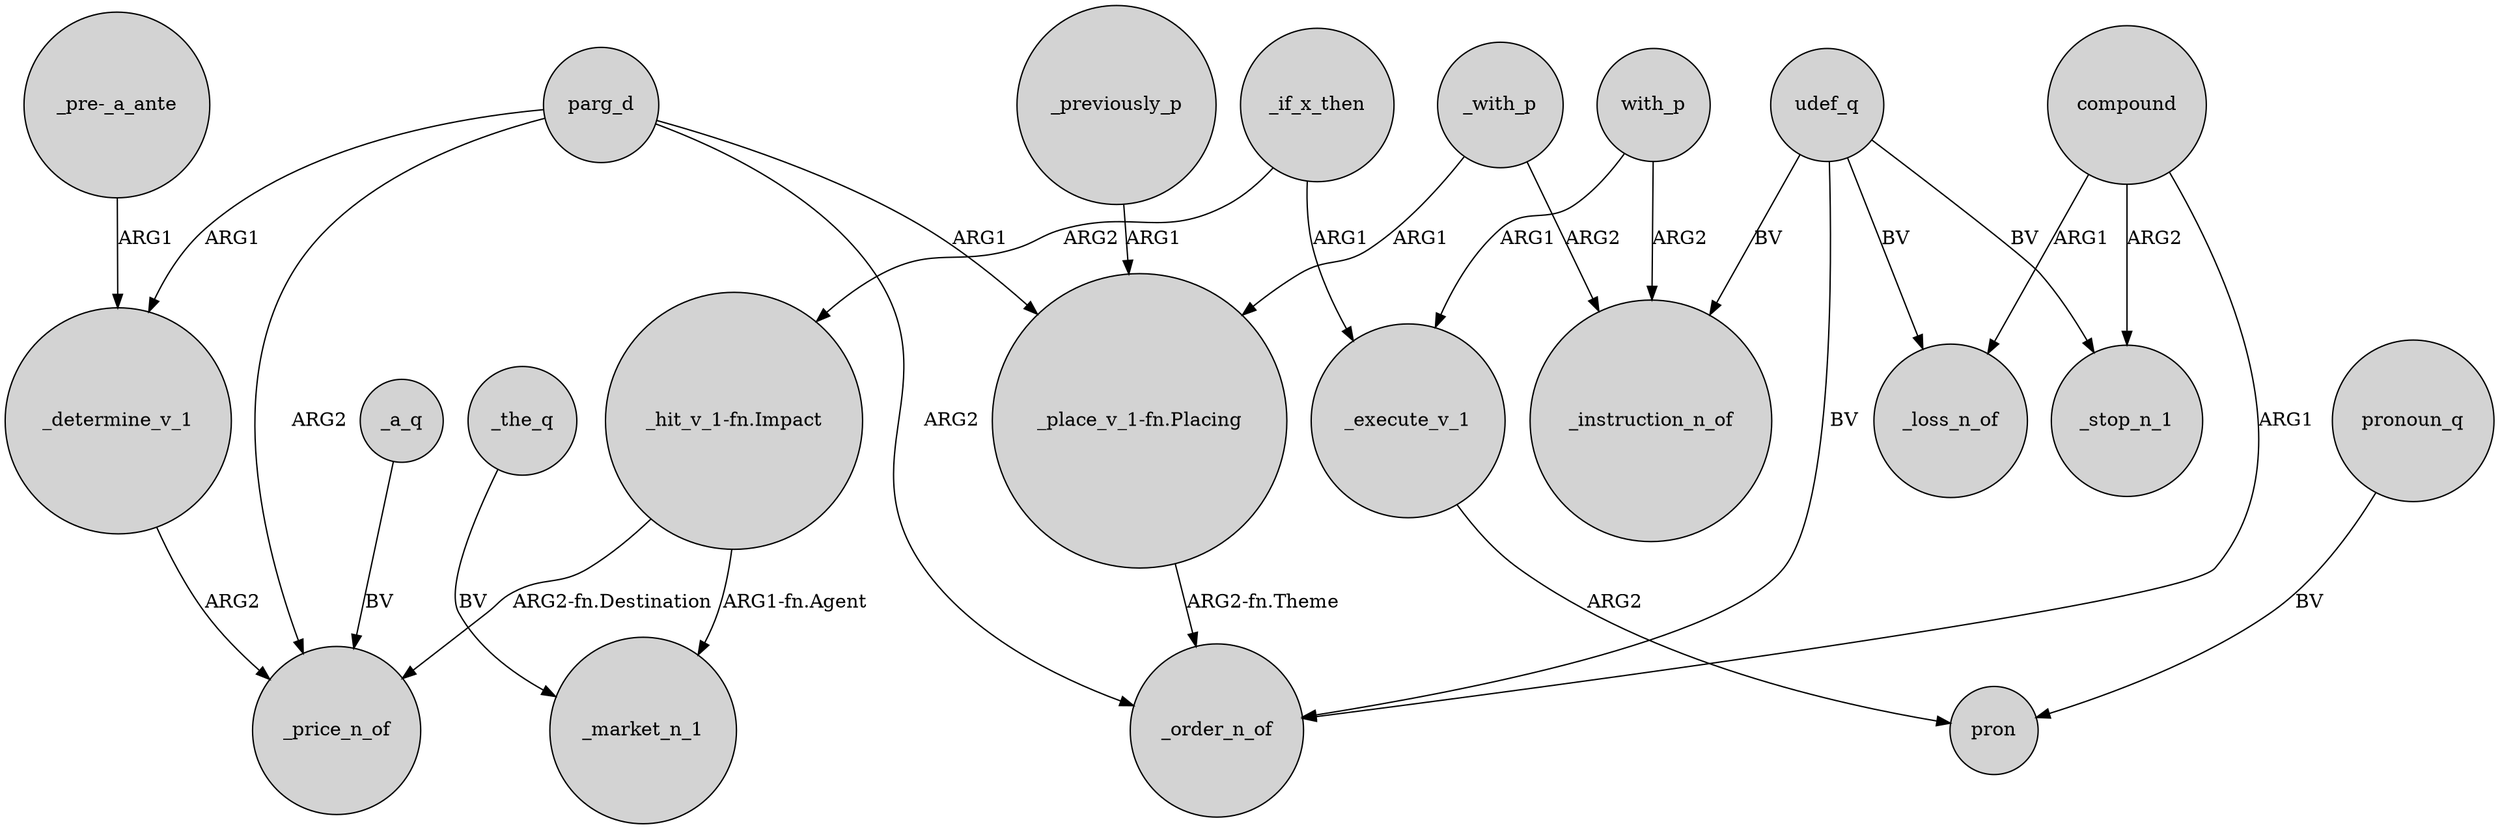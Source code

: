 digraph {
	node [shape=circle style=filled]
	_if_x_then -> "_hit_v_1-fn.Impact" [label=ARG2]
	parg_d -> "_place_v_1-fn.Placing" [label=ARG1]
	_with_p -> _instruction_n_of [label=ARG2]
	_with_p -> "_place_v_1-fn.Placing" [label=ARG1]
	"_hit_v_1-fn.Impact" -> _market_n_1 [label="ARG1-fn.Agent"]
	udef_q -> _order_n_of [label=BV]
	"_pre-_a_ante" -> _determine_v_1 [label=ARG1]
	"_hit_v_1-fn.Impact" -> _price_n_of [label="ARG2-fn.Destination"]
	_determine_v_1 -> _price_n_of [label=ARG2]
	_if_x_then -> _execute_v_1 [label=ARG1]
	_execute_v_1 -> pron [label=ARG2]
	parg_d -> _determine_v_1 [label=ARG1]
	udef_q -> _stop_n_1 [label=BV]
	parg_d -> _order_n_of [label=ARG2]
	udef_q -> _instruction_n_of [label=BV]
	pronoun_q -> pron [label=BV]
	compound -> _order_n_of [label=ARG1]
	compound -> _stop_n_1 [label=ARG2]
	"_place_v_1-fn.Placing" -> _order_n_of [label="ARG2-fn.Theme"]
	_a_q -> _price_n_of [label=BV]
	compound -> _loss_n_of [label=ARG1]
	_previously_p -> "_place_v_1-fn.Placing" [label=ARG1]
	parg_d -> _price_n_of [label=ARG2]
	with_p -> _instruction_n_of [label=ARG2]
	with_p -> _execute_v_1 [label=ARG1]
	_the_q -> _market_n_1 [label=BV]
	udef_q -> _loss_n_of [label=BV]
}
